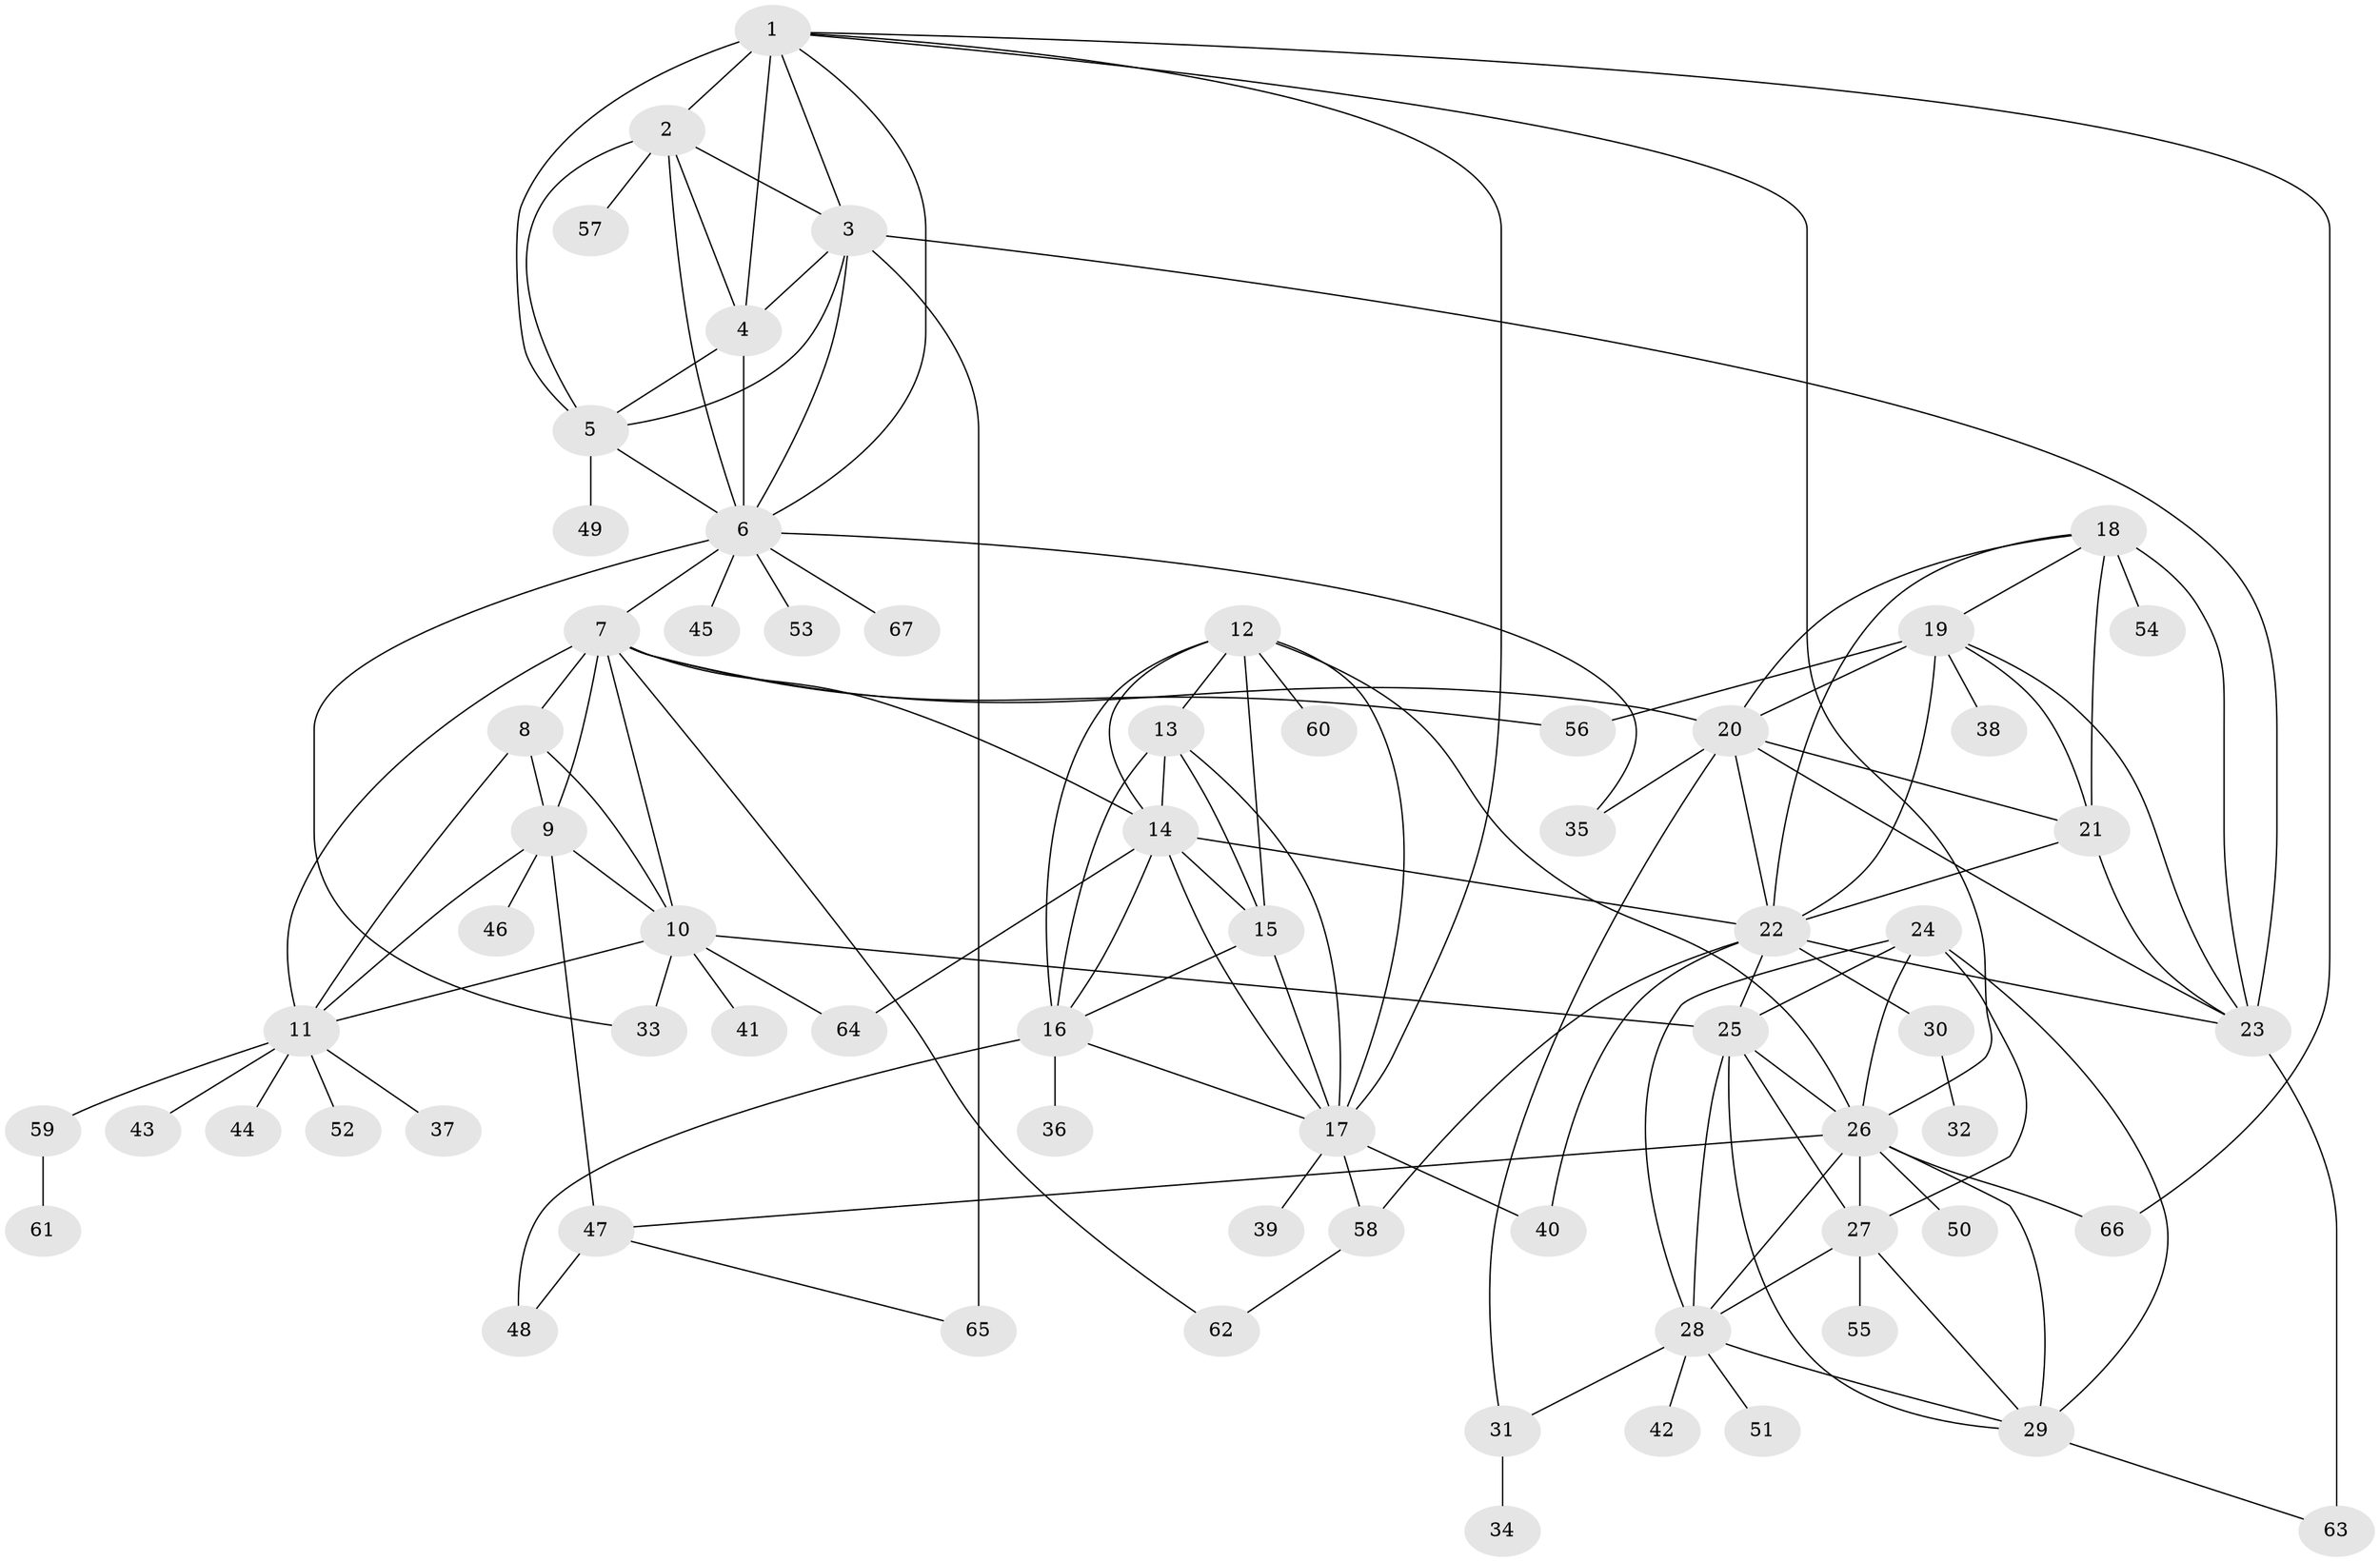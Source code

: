 // original degree distribution, {8: 0.03759398496240601, 9: 0.06015037593984962, 7: 0.015037593984962405, 12: 0.015037593984962405, 10: 0.03759398496240601, 6: 0.022556390977443608, 5: 0.015037593984962405, 11: 0.022556390977443608, 2: 0.19548872180451127, 3: 0.022556390977443608, 1: 0.5413533834586466, 4: 0.015037593984962405}
// Generated by graph-tools (version 1.1) at 2025/37/03/09/25 02:37:29]
// undirected, 67 vertices, 131 edges
graph export_dot {
graph [start="1"]
  node [color=gray90,style=filled];
  1;
  2;
  3;
  4;
  5;
  6;
  7;
  8;
  9;
  10;
  11;
  12;
  13;
  14;
  15;
  16;
  17;
  18;
  19;
  20;
  21;
  22;
  23;
  24;
  25;
  26;
  27;
  28;
  29;
  30;
  31;
  32;
  33;
  34;
  35;
  36;
  37;
  38;
  39;
  40;
  41;
  42;
  43;
  44;
  45;
  46;
  47;
  48;
  49;
  50;
  51;
  52;
  53;
  54;
  55;
  56;
  57;
  58;
  59;
  60;
  61;
  62;
  63;
  64;
  65;
  66;
  67;
  1 -- 2 [weight=1.0];
  1 -- 3 [weight=1.0];
  1 -- 4 [weight=4.0];
  1 -- 5 [weight=1.0];
  1 -- 6 [weight=1.0];
  1 -- 17 [weight=1.0];
  1 -- 26 [weight=1.0];
  1 -- 66 [weight=1.0];
  2 -- 3 [weight=1.0];
  2 -- 4 [weight=1.0];
  2 -- 5 [weight=1.0];
  2 -- 6 [weight=1.0];
  2 -- 57 [weight=2.0];
  3 -- 4 [weight=1.0];
  3 -- 5 [weight=1.0];
  3 -- 6 [weight=1.0];
  3 -- 23 [weight=1.0];
  3 -- 65 [weight=2.0];
  4 -- 5 [weight=1.0];
  4 -- 6 [weight=1.0];
  5 -- 6 [weight=1.0];
  5 -- 49 [weight=1.0];
  6 -- 7 [weight=1.0];
  6 -- 33 [weight=1.0];
  6 -- 35 [weight=1.0];
  6 -- 45 [weight=1.0];
  6 -- 53 [weight=1.0];
  6 -- 67 [weight=1.0];
  7 -- 8 [weight=2.0];
  7 -- 9 [weight=2.0];
  7 -- 10 [weight=2.0];
  7 -- 11 [weight=2.0];
  7 -- 14 [weight=1.0];
  7 -- 20 [weight=1.0];
  7 -- 56 [weight=1.0];
  7 -- 62 [weight=1.0];
  8 -- 9 [weight=1.0];
  8 -- 10 [weight=1.0];
  8 -- 11 [weight=1.0];
  9 -- 10 [weight=1.0];
  9 -- 11 [weight=1.0];
  9 -- 46 [weight=1.0];
  9 -- 47 [weight=3.0];
  10 -- 11 [weight=1.0];
  10 -- 25 [weight=1.0];
  10 -- 33 [weight=1.0];
  10 -- 41 [weight=1.0];
  10 -- 64 [weight=1.0];
  11 -- 37 [weight=1.0];
  11 -- 43 [weight=1.0];
  11 -- 44 [weight=1.0];
  11 -- 52 [weight=1.0];
  11 -- 59 [weight=1.0];
  12 -- 13 [weight=1.0];
  12 -- 14 [weight=1.0];
  12 -- 15 [weight=1.0];
  12 -- 16 [weight=1.0];
  12 -- 17 [weight=1.0];
  12 -- 26 [weight=1.0];
  12 -- 60 [weight=1.0];
  13 -- 14 [weight=1.0];
  13 -- 15 [weight=3.0];
  13 -- 16 [weight=1.0];
  13 -- 17 [weight=1.0];
  14 -- 15 [weight=1.0];
  14 -- 16 [weight=1.0];
  14 -- 17 [weight=1.0];
  14 -- 22 [weight=1.0];
  14 -- 64 [weight=1.0];
  15 -- 16 [weight=1.0];
  15 -- 17 [weight=1.0];
  16 -- 17 [weight=1.0];
  16 -- 36 [weight=1.0];
  16 -- 48 [weight=5.0];
  17 -- 39 [weight=1.0];
  17 -- 40 [weight=1.0];
  17 -- 58 [weight=1.0];
  18 -- 19 [weight=1.0];
  18 -- 20 [weight=1.0];
  18 -- 21 [weight=1.0];
  18 -- 22 [weight=1.0];
  18 -- 23 [weight=1.0];
  18 -- 54 [weight=3.0];
  19 -- 20 [weight=1.0];
  19 -- 21 [weight=1.0];
  19 -- 22 [weight=1.0];
  19 -- 23 [weight=1.0];
  19 -- 38 [weight=1.0];
  19 -- 56 [weight=3.0];
  20 -- 21 [weight=1.0];
  20 -- 22 [weight=1.0];
  20 -- 23 [weight=1.0];
  20 -- 31 [weight=1.0];
  20 -- 35 [weight=1.0];
  21 -- 22 [weight=1.0];
  21 -- 23 [weight=1.0];
  22 -- 23 [weight=1.0];
  22 -- 25 [weight=1.0];
  22 -- 30 [weight=1.0];
  22 -- 40 [weight=1.0];
  22 -- 58 [weight=1.0];
  23 -- 63 [weight=2.0];
  24 -- 25 [weight=1.0];
  24 -- 26 [weight=1.0];
  24 -- 27 [weight=1.0];
  24 -- 28 [weight=1.0];
  24 -- 29 [weight=2.0];
  25 -- 26 [weight=1.0];
  25 -- 27 [weight=1.0];
  25 -- 28 [weight=1.0];
  25 -- 29 [weight=1.0];
  26 -- 27 [weight=1.0];
  26 -- 28 [weight=1.0];
  26 -- 29 [weight=1.0];
  26 -- 47 [weight=1.0];
  26 -- 50 [weight=1.0];
  26 -- 66 [weight=1.0];
  27 -- 28 [weight=1.0];
  27 -- 29 [weight=1.0];
  27 -- 55 [weight=3.0];
  28 -- 29 [weight=1.0];
  28 -- 31 [weight=1.0];
  28 -- 42 [weight=1.0];
  28 -- 51 [weight=1.0];
  29 -- 63 [weight=1.0];
  30 -- 32 [weight=1.0];
  31 -- 34 [weight=1.0];
  47 -- 48 [weight=1.0];
  47 -- 65 [weight=1.0];
  58 -- 62 [weight=1.0];
  59 -- 61 [weight=1.0];
}
